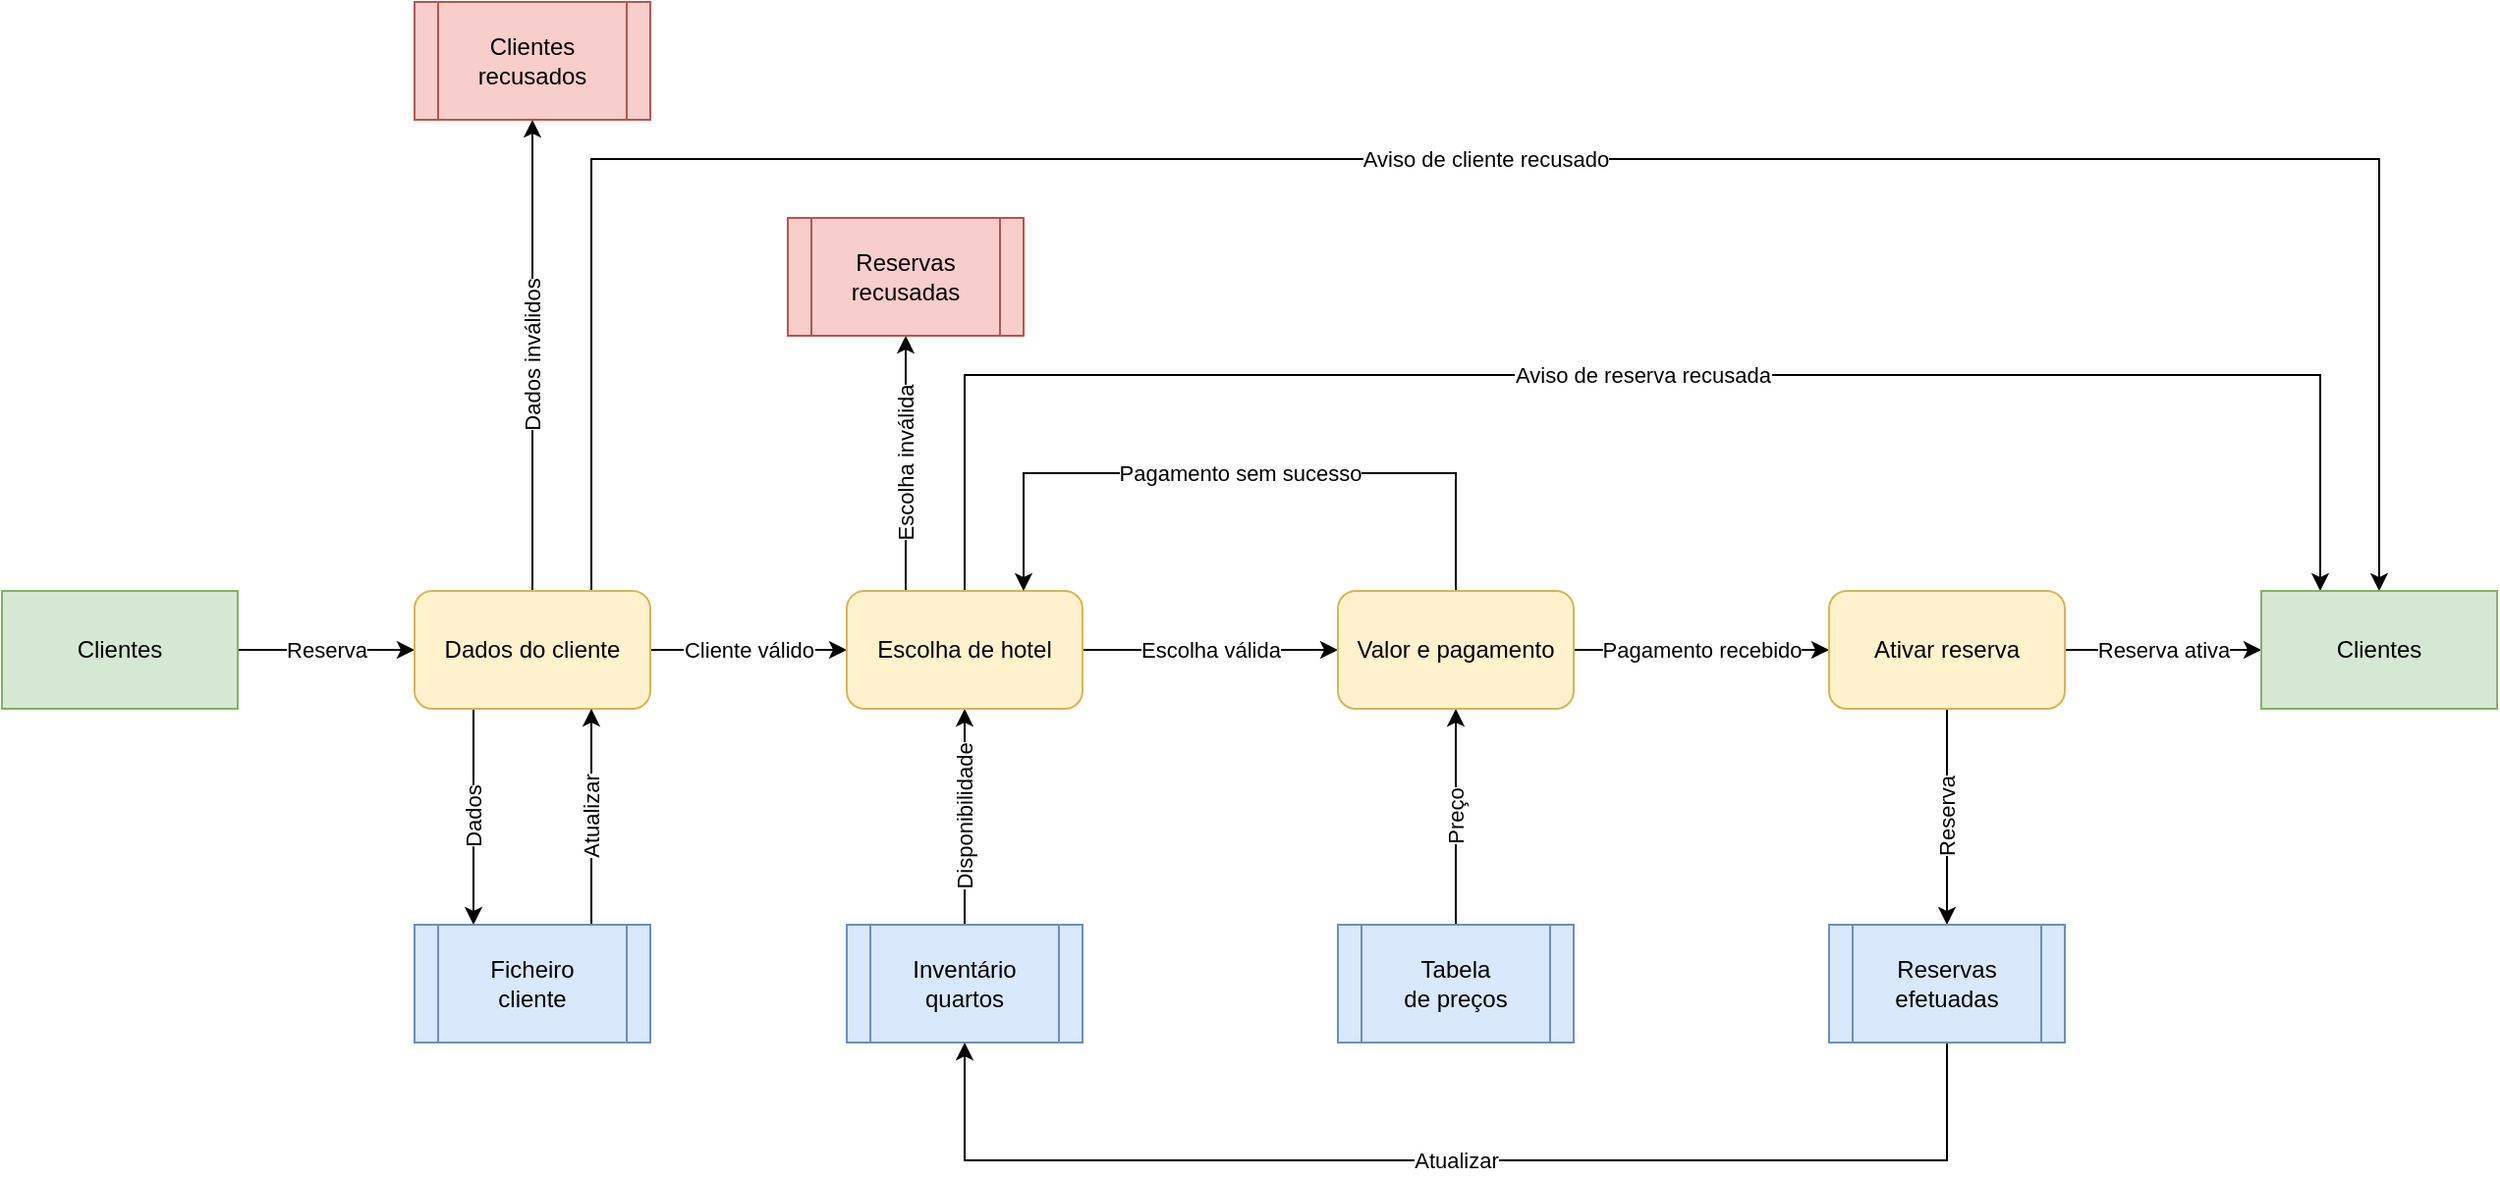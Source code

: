<mxfile version="20.6.0" type="device"><diagram id="yPxyJZ8AM_hMuL3Unpa9" name="simple gitflow"><mxGraphModel dx="1422" dy="808" grid="1" gridSize="10" guides="1" tooltips="1" connect="1" arrows="1" fold="1" page="1" pageScale="1" pageWidth="1100" pageHeight="850" background="#ffffff" math="0" shadow="0"><root><mxCell id="0"/><mxCell id="1" parent="0"/><mxCell id="aC93wfosIOCEjDI5ewsj-14" value="Reserva" style="edgeStyle=orthogonalEdgeStyle;rounded=0;orthogonalLoop=1;jettySize=auto;html=1;" edge="1" parent="1" source="aC93wfosIOCEjDI5ewsj-2" target="aC93wfosIOCEjDI5ewsj-13"><mxGeometry relative="1" as="geometry"/></mxCell><mxCell id="aC93wfosIOCEjDI5ewsj-2" value="Clientes" style="rounded=0;whiteSpace=wrap;html=1;fillColor=#d5e8d4;strokeColor=#82b366;" vertex="1" parent="1"><mxGeometry x="40" y="460" width="120" height="60" as="geometry"/></mxCell><mxCell id="aC93wfosIOCEjDI5ewsj-16" value="Cliente válido" style="edgeStyle=orthogonalEdgeStyle;rounded=0;orthogonalLoop=1;jettySize=auto;html=1;" edge="1" parent="1" source="aC93wfosIOCEjDI5ewsj-13" target="aC93wfosIOCEjDI5ewsj-15"><mxGeometry relative="1" as="geometry"/></mxCell><mxCell id="aC93wfosIOCEjDI5ewsj-25" value="Dados" style="edgeStyle=orthogonalEdgeStyle;rounded=0;orthogonalLoop=1;jettySize=auto;html=1;exitX=0.25;exitY=1;exitDx=0;exitDy=0;entryX=0.25;entryY=0;entryDx=0;entryDy=0;horizontal=0;" edge="1" parent="1" source="aC93wfosIOCEjDI5ewsj-13" target="aC93wfosIOCEjDI5ewsj-24"><mxGeometry relative="1" as="geometry"/></mxCell><mxCell id="aC93wfosIOCEjDI5ewsj-46" value="Dados inválidos" style="edgeStyle=orthogonalEdgeStyle;rounded=0;orthogonalLoop=1;jettySize=auto;html=1;entryX=0.5;entryY=1;entryDx=0;entryDy=0;horizontal=0;" edge="1" parent="1" source="aC93wfosIOCEjDI5ewsj-13" target="aC93wfosIOCEjDI5ewsj-47"><mxGeometry relative="1" as="geometry"><mxPoint x="310" y="320" as="targetPoint"/></mxGeometry></mxCell><mxCell id="aC93wfosIOCEjDI5ewsj-49" value="Aviso de cliente recusado" style="edgeStyle=orthogonalEdgeStyle;rounded=0;orthogonalLoop=1;jettySize=auto;html=1;exitX=0.75;exitY=0;exitDx=0;exitDy=0;entryX=0.5;entryY=0;entryDx=0;entryDy=0;" edge="1" parent="1" source="aC93wfosIOCEjDI5ewsj-13" target="aC93wfosIOCEjDI5ewsj-23"><mxGeometry relative="1" as="geometry"><mxPoint x="460" y="290" as="targetPoint"/><Array as="points"><mxPoint x="340" y="240"/><mxPoint x="1250" y="240"/></Array></mxGeometry></mxCell><mxCell id="aC93wfosIOCEjDI5ewsj-13" value="Dados do cliente" style="rounded=1;whiteSpace=wrap;html=1;fillColor=#fff2cc;strokeColor=#d6b656;" vertex="1" parent="1"><mxGeometry x="250" y="460" width="120" height="60" as="geometry"/></mxCell><mxCell id="aC93wfosIOCEjDI5ewsj-18" value="Escolha válida" style="edgeStyle=orthogonalEdgeStyle;rounded=0;orthogonalLoop=1;jettySize=auto;html=1;" edge="1" parent="1" source="aC93wfosIOCEjDI5ewsj-15" target="aC93wfosIOCEjDI5ewsj-17"><mxGeometry relative="1" as="geometry"/></mxCell><mxCell id="aC93wfosIOCEjDI5ewsj-29" value="Disponibilidade" style="edgeStyle=orthogonalEdgeStyle;rounded=0;orthogonalLoop=1;jettySize=auto;html=1;horizontal=0;" edge="1" parent="1" source="aC93wfosIOCEjDI5ewsj-26" target="aC93wfosIOCEjDI5ewsj-15"><mxGeometry relative="1" as="geometry"/></mxCell><mxCell id="aC93wfosIOCEjDI5ewsj-42" value="Aviso de reserva recusada" style="edgeStyle=orthogonalEdgeStyle;rounded=0;orthogonalLoop=1;jettySize=auto;html=1;entryX=0.25;entryY=0;entryDx=0;entryDy=0;exitX=0.5;exitY=0;exitDx=0;exitDy=0;" edge="1" parent="1" source="aC93wfosIOCEjDI5ewsj-15" target="aC93wfosIOCEjDI5ewsj-23"><mxGeometry relative="1" as="geometry"><mxPoint x="1080" y="380" as="targetPoint"/><Array as="points"><mxPoint x="530" y="350"/><mxPoint x="1220" y="350"/></Array><mxPoint as="offset"/></mxGeometry></mxCell><mxCell id="aC93wfosIOCEjDI5ewsj-53" value="Escolha inválida" style="edgeStyle=orthogonalEdgeStyle;rounded=0;orthogonalLoop=1;jettySize=auto;html=1;entryX=0.5;entryY=1;entryDx=0;entryDy=0;horizontal=0;exitX=0.25;exitY=0;exitDx=0;exitDy=0;" edge="1" parent="1" source="aC93wfosIOCEjDI5ewsj-15" target="aC93wfosIOCEjDI5ewsj-54"><mxGeometry relative="1" as="geometry"><mxPoint x="510" y="380" as="targetPoint"/></mxGeometry></mxCell><mxCell id="aC93wfosIOCEjDI5ewsj-15" value="Escolha de hotel" style="rounded=1;whiteSpace=wrap;html=1;fillColor=#fff2cc;strokeColor=#d6b656;" vertex="1" parent="1"><mxGeometry x="470" y="460" width="120" height="60" as="geometry"/></mxCell><mxCell id="aC93wfosIOCEjDI5ewsj-20" value="Pagamento recebido" style="edgeStyle=orthogonalEdgeStyle;rounded=0;orthogonalLoop=1;jettySize=auto;html=1;" edge="1" parent="1" source="aC93wfosIOCEjDI5ewsj-17" target="aC93wfosIOCEjDI5ewsj-19"><mxGeometry relative="1" as="geometry"/></mxCell><mxCell id="aC93wfosIOCEjDI5ewsj-30" value="Preço" style="edgeStyle=orthogonalEdgeStyle;rounded=0;orthogonalLoop=1;jettySize=auto;html=1;horizontal=0;" edge="1" parent="1" source="aC93wfosIOCEjDI5ewsj-27" target="aC93wfosIOCEjDI5ewsj-17"><mxGeometry relative="1" as="geometry"/></mxCell><mxCell id="aC93wfosIOCEjDI5ewsj-57" value="Pagamento sem sucesso" style="edgeStyle=orthogonalEdgeStyle;rounded=0;orthogonalLoop=1;jettySize=auto;html=1;entryX=0.75;entryY=0;entryDx=0;entryDy=0;" edge="1" parent="1" source="aC93wfosIOCEjDI5ewsj-17" target="aC93wfosIOCEjDI5ewsj-15"><mxGeometry relative="1" as="geometry"><mxPoint x="560" y="400" as="targetPoint"/><Array as="points"><mxPoint x="780" y="400"/><mxPoint x="560" y="400"/></Array></mxGeometry></mxCell><mxCell id="aC93wfosIOCEjDI5ewsj-17" value="Valor e pagamento" style="rounded=1;whiteSpace=wrap;html=1;fillColor=#fff2cc;strokeColor=#d6b656;" vertex="1" parent="1"><mxGeometry x="720" y="460" width="120" height="60" as="geometry"/></mxCell><mxCell id="aC93wfosIOCEjDI5ewsj-22" value="Reserva ativa" style="edgeStyle=orthogonalEdgeStyle;rounded=0;orthogonalLoop=1;jettySize=auto;html=1;entryX=0;entryY=0.5;entryDx=0;entryDy=0;" edge="1" parent="1" source="aC93wfosIOCEjDI5ewsj-19" target="aC93wfosIOCEjDI5ewsj-23"><mxGeometry relative="1" as="geometry"><mxPoint x="1050" y="490" as="targetPoint"/></mxGeometry></mxCell><mxCell id="aC93wfosIOCEjDI5ewsj-31" value="Reserva" style="edgeStyle=orthogonalEdgeStyle;rounded=0;orthogonalLoop=1;jettySize=auto;html=1;horizontal=0;" edge="1" parent="1" source="aC93wfosIOCEjDI5ewsj-19" target="aC93wfosIOCEjDI5ewsj-28"><mxGeometry relative="1" as="geometry"/></mxCell><mxCell id="aC93wfosIOCEjDI5ewsj-19" value="Ativar reserva" style="rounded=1;whiteSpace=wrap;html=1;fillColor=#fff2cc;strokeColor=#d6b656;" vertex="1" parent="1"><mxGeometry x="970" y="460" width="120" height="60" as="geometry"/></mxCell><mxCell id="aC93wfosIOCEjDI5ewsj-23" value="Clientes" style="rounded=0;whiteSpace=wrap;html=1;fillColor=#d5e8d4;strokeColor=#82b366;" vertex="1" parent="1"><mxGeometry x="1190" y="460" width="120" height="60" as="geometry"/></mxCell><mxCell id="aC93wfosIOCEjDI5ewsj-55" value="Atualizar" style="edgeStyle=orthogonalEdgeStyle;rounded=0;orthogonalLoop=1;jettySize=auto;html=1;entryX=0.75;entryY=1;entryDx=0;entryDy=0;exitX=0.75;exitY=0;exitDx=0;exitDy=0;horizontal=0;" edge="1" parent="1" source="aC93wfosIOCEjDI5ewsj-24" target="aC93wfosIOCEjDI5ewsj-13"><mxGeometry relative="1" as="geometry"/></mxCell><mxCell id="aC93wfosIOCEjDI5ewsj-24" value="Ficheiro&lt;br&gt;cliente" style="shape=process;whiteSpace=wrap;html=1;backgroundOutline=1;fillColor=#dae8fc;strokeColor=#6c8ebf;" vertex="1" parent="1"><mxGeometry x="250" y="630" width="120" height="60" as="geometry"/></mxCell><mxCell id="aC93wfosIOCEjDI5ewsj-26" value="Inventário&lt;br&gt;quartos" style="shape=process;whiteSpace=wrap;html=1;backgroundOutline=1;fillColor=#dae8fc;strokeColor=#6c8ebf;" vertex="1" parent="1"><mxGeometry x="470" y="630" width="120" height="60" as="geometry"/></mxCell><mxCell id="aC93wfosIOCEjDI5ewsj-27" value="Tabela&lt;br&gt;de preços" style="shape=process;whiteSpace=wrap;html=1;backgroundOutline=1;fillColor=#dae8fc;strokeColor=#6c8ebf;" vertex="1" parent="1"><mxGeometry x="720" y="630" width="120" height="60" as="geometry"/></mxCell><mxCell id="aC93wfosIOCEjDI5ewsj-37" value="Atualizar" style="edgeStyle=orthogonalEdgeStyle;rounded=0;orthogonalLoop=1;jettySize=auto;html=1;entryX=0.5;entryY=1;entryDx=0;entryDy=0;exitX=0.5;exitY=1;exitDx=0;exitDy=0;" edge="1" parent="1" source="aC93wfosIOCEjDI5ewsj-28" target="aC93wfosIOCEjDI5ewsj-26"><mxGeometry relative="1" as="geometry"><mxPoint x="310" y="770" as="targetPoint"/><Array as="points"><mxPoint x="1030" y="750"/><mxPoint x="530" y="750"/></Array></mxGeometry></mxCell><mxCell id="aC93wfosIOCEjDI5ewsj-28" value="Reservas&lt;br&gt;efetuadas" style="shape=process;whiteSpace=wrap;html=1;backgroundOutline=1;fillColor=#dae8fc;strokeColor=#6c8ebf;" vertex="1" parent="1"><mxGeometry x="970" y="630" width="120" height="60" as="geometry"/></mxCell><mxCell id="aC93wfosIOCEjDI5ewsj-47" value="Clientes&lt;br&gt;recusados" style="shape=process;whiteSpace=wrap;html=1;backgroundOutline=1;fillColor=#f8cecc;strokeColor=#b85450;" vertex="1" parent="1"><mxGeometry x="250" y="160" width="120" height="60" as="geometry"/></mxCell><mxCell id="aC93wfosIOCEjDI5ewsj-54" value="Reservas&lt;br&gt;recusadas" style="shape=process;whiteSpace=wrap;html=1;backgroundOutline=1;fillColor=#f8cecc;strokeColor=#b85450;" vertex="1" parent="1"><mxGeometry x="440" y="270" width="120" height="60" as="geometry"/></mxCell></root></mxGraphModel></diagram></mxfile>